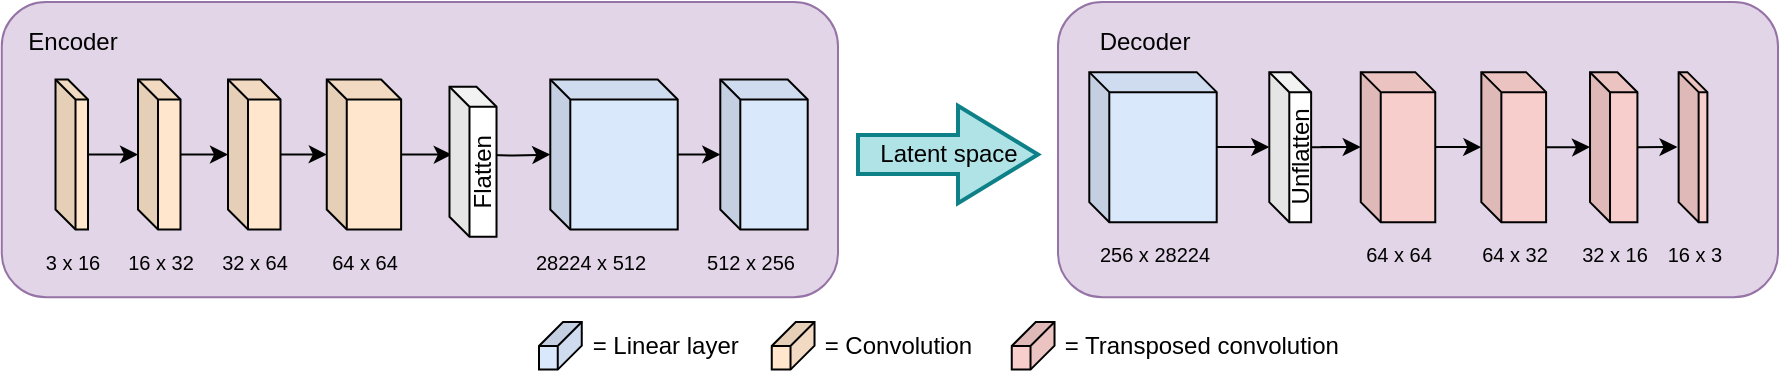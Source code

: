 <mxfile version="17.5.0" type="device"><diagram id="fiQVvGjsCs07r0N0OBBA" name="Page-1"><mxGraphModel dx="978" dy="535" grid="1" gridSize="10" guides="1" tooltips="1" connect="1" arrows="1" fold="1" page="1" pageScale="1" pageWidth="850" pageHeight="1100" math="0" shadow="0"><root><mxCell id="0"/><mxCell id="1" parent="0"/><mxCell id="wohUHAW126TQmDsQqFpQ-28" value="" style="rounded=1;whiteSpace=wrap;html=1;fontSize=10;fillColor=#e1d5e7;strokeColor=#9673a6;" vertex="1" parent="1"><mxGeometry x="51.88" y="120" width="418.12" height="147.58" as="geometry"/></mxCell><mxCell id="wohUHAW126TQmDsQqFpQ-12" value="" style="edgeStyle=orthogonalEdgeStyle;rounded=0;orthogonalLoop=1;jettySize=auto;html=1;" edge="1" parent="1" source="wohUHAW126TQmDsQqFpQ-2" target="wohUHAW126TQmDsQqFpQ-3"><mxGeometry relative="1" as="geometry"/></mxCell><mxCell id="wohUHAW126TQmDsQqFpQ-2" value="" style="shape=cube;whiteSpace=wrap;html=1;boundedLbl=1;backgroundOutline=1;darkOpacity=0.05;darkOpacity2=0.1;size=10;rotation=-90;direction=south;fillColor=#ffe6cc;strokeColor=default;" vertex="1" parent="1"><mxGeometry x="49.38" y="188.13" width="75" height="16.25" as="geometry"/></mxCell><mxCell id="wohUHAW126TQmDsQqFpQ-11" value="" style="edgeStyle=orthogonalEdgeStyle;rounded=0;orthogonalLoop=1;jettySize=auto;html=1;" edge="1" parent="1" source="wohUHAW126TQmDsQqFpQ-3" target="wohUHAW126TQmDsQqFpQ-10"><mxGeometry relative="1" as="geometry"/></mxCell><mxCell id="wohUHAW126TQmDsQqFpQ-3" value="" style="shape=cube;whiteSpace=wrap;html=1;boundedLbl=1;backgroundOutline=1;darkOpacity=0.05;darkOpacity2=0.1;size=10;rotation=-90;direction=south;fillColor=#ffe6cc;strokeColor=default;" vertex="1" parent="1"><mxGeometry x="93.13" y="185.63" width="75" height="21.25" as="geometry"/></mxCell><mxCell id="wohUHAW126TQmDsQqFpQ-8" value="3 x 16" style="text;html=1;align=center;verticalAlign=middle;resizable=0;points=[];autosize=1;strokeColor=none;fillColor=none;fontSize=10;" vertex="1" parent="1"><mxGeometry x="66.88" y="240" width="40" height="20" as="geometry"/></mxCell><mxCell id="wohUHAW126TQmDsQqFpQ-9" value="16 x 32" style="text;html=1;align=center;verticalAlign=middle;resizable=0;points=[];autosize=1;strokeColor=none;fillColor=none;fontSize=10;" vertex="1" parent="1"><mxGeometry x="105.63" y="240" width="50" height="20" as="geometry"/></mxCell><mxCell id="wohUHAW126TQmDsQqFpQ-15" value="" style="edgeStyle=orthogonalEdgeStyle;rounded=0;orthogonalLoop=1;jettySize=auto;html=1;fontSize=10;" edge="1" parent="1" source="wohUHAW126TQmDsQqFpQ-10" target="wohUHAW126TQmDsQqFpQ-14"><mxGeometry relative="1" as="geometry"/></mxCell><mxCell id="wohUHAW126TQmDsQqFpQ-10" value="" style="shape=cube;whiteSpace=wrap;html=1;boundedLbl=1;backgroundOutline=1;darkOpacity=0.05;darkOpacity2=0.1;size=10;rotation=-90;direction=south;fillColor=#ffe6cc;strokeColor=default;" vertex="1" parent="1"><mxGeometry x="140.63" y="183.13" width="75" height="26.25" as="geometry"/></mxCell><mxCell id="wohUHAW126TQmDsQqFpQ-13" value="32 x 64" style="text;html=1;align=center;verticalAlign=middle;resizable=0;points=[];autosize=1;strokeColor=none;fillColor=none;fontSize=10;" vertex="1" parent="1"><mxGeometry x="153.13" y="240" width="50" height="20" as="geometry"/></mxCell><mxCell id="wohUHAW126TQmDsQqFpQ-21" value="" style="edgeStyle=orthogonalEdgeStyle;rounded=0;orthogonalLoop=1;jettySize=auto;html=1;fontSize=10;" edge="1" parent="1" source="wohUHAW126TQmDsQqFpQ-14"><mxGeometry relative="1" as="geometry"><mxPoint x="276.88" y="196.25" as="targetPoint"/></mxGeometry></mxCell><mxCell id="wohUHAW126TQmDsQqFpQ-14" value="" style="shape=cube;whiteSpace=wrap;html=1;boundedLbl=1;backgroundOutline=1;darkOpacity=0.05;darkOpacity2=0.1;size=10;rotation=-90;direction=south;fillColor=#ffe6cc;strokeColor=default;gradientColor=none;" vertex="1" parent="1"><mxGeometry x="195.47" y="177.66" width="75" height="37.18" as="geometry"/></mxCell><mxCell id="wohUHAW126TQmDsQqFpQ-16" value="64 x 64" style="text;html=1;align=center;verticalAlign=middle;resizable=0;points=[];autosize=1;strokeColor=none;fillColor=none;fontSize=10;" vertex="1" parent="1"><mxGeometry x="207.97" y="240" width="50" height="20" as="geometry"/></mxCell><mxCell id="wohUHAW126TQmDsQqFpQ-23" value="" style="edgeStyle=orthogonalEdgeStyle;rounded=0;orthogonalLoop=1;jettySize=auto;html=1;fontSize=10;" edge="1" parent="1" target="wohUHAW126TQmDsQqFpQ-22"><mxGeometry relative="1" as="geometry"><mxPoint x="286.8" y="196.25" as="sourcePoint"/></mxGeometry></mxCell><mxCell id="wohUHAW126TQmDsQqFpQ-26" value="" style="edgeStyle=orthogonalEdgeStyle;rounded=0;orthogonalLoop=1;jettySize=auto;html=1;fontSize=10;" edge="1" parent="1" source="wohUHAW126TQmDsQqFpQ-22" target="wohUHAW126TQmDsQqFpQ-25"><mxGeometry relative="1" as="geometry"/></mxCell><mxCell id="wohUHAW126TQmDsQqFpQ-22" value="" style="shape=cube;whiteSpace=wrap;html=1;boundedLbl=1;backgroundOutline=1;darkOpacity=0.05;darkOpacity2=0.1;size=10;rotation=-90;direction=south;fillColor=#dae8fc;strokeColor=default;" vertex="1" parent="1"><mxGeometry x="320.5" y="164.4" width="75" height="63.71" as="geometry"/></mxCell><mxCell id="wohUHAW126TQmDsQqFpQ-24" value="28224 x 512" style="text;html=1;align=center;verticalAlign=middle;resizable=0;points=[];autosize=1;strokeColor=none;fillColor=none;fontSize=10;" vertex="1" parent="1"><mxGeometry x="311.23" y="240" width="70" height="20" as="geometry"/></mxCell><mxCell id="wohUHAW126TQmDsQqFpQ-25" value="" style="shape=cube;whiteSpace=wrap;html=1;boundedLbl=1;backgroundOutline=1;darkOpacity=0.05;darkOpacity2=0.1;size=10;rotation=-90;direction=south;fillColor=#dae8fc;strokeColor=default;" vertex="1" parent="1"><mxGeometry x="395.5" y="174.4" width="75" height="43.71" as="geometry"/></mxCell><mxCell id="wohUHAW126TQmDsQqFpQ-27" value="512 x 256" style="text;html=1;align=center;verticalAlign=middle;resizable=0;points=[];autosize=1;strokeColor=none;fillColor=none;fontSize=10;" vertex="1" parent="1"><mxGeometry x="395.5" y="240" width="60" height="20" as="geometry"/></mxCell><mxCell id="wohUHAW126TQmDsQqFpQ-31" value="Encoder" style="text;html=1;align=center;verticalAlign=middle;resizable=0;points=[];autosize=1;strokeColor=none;fillColor=none;fontSize=12;" vertex="1" parent="1"><mxGeometry x="56.88" y="130" width="60" height="20" as="geometry"/></mxCell><mxCell id="wohUHAW126TQmDsQqFpQ-53" value="" style="group;enumerate=0;glass=0;sketch=0;shadow=0;rounded=1;arcSize=0;" vertex="1" connectable="0" parent="1"><mxGeometry x="580" y="120" width="360" height="147.58" as="geometry"/></mxCell><mxCell id="wohUHAW126TQmDsQqFpQ-52" value="" style="rounded=1;whiteSpace=wrap;html=1;fontSize=10;fillColor=#e1d5e7;strokeColor=#9673a6;" vertex="1" parent="wohUHAW126TQmDsQqFpQ-53"><mxGeometry width="360" height="147.58" as="geometry"/></mxCell><mxCell id="wohUHAW126TQmDsQqFpQ-33" value="256 x 28224" style="text;html=1;align=center;verticalAlign=middle;resizable=0;points=[];autosize=1;strokeColor=none;fillColor=none;fontSize=10;" vertex="1" parent="wohUHAW126TQmDsQqFpQ-53"><mxGeometry x="12.5" y="116.32" width="70" height="20" as="geometry"/></mxCell><mxCell id="wohUHAW126TQmDsQqFpQ-34" value="" style="shape=cube;whiteSpace=wrap;html=1;boundedLbl=1;backgroundOutline=1;darkOpacity=0.05;darkOpacity2=0.1;size=10;rotation=-90;direction=south;fillColor=#dae8fc;strokeColor=default;" vertex="1" parent="wohUHAW126TQmDsQqFpQ-53"><mxGeometry x="10" y="40.72" width="75" height="63.71" as="geometry"/></mxCell><mxCell id="wohUHAW126TQmDsQqFpQ-35" value="Unflatten" style="shape=cube;whiteSpace=wrap;html=1;boundedLbl=1;backgroundOutline=1;darkOpacity=0.05;darkOpacity2=0.1;size=10;rotation=-90;direction=south;" vertex="1" parent="wohUHAW126TQmDsQqFpQ-53"><mxGeometry x="78.61" y="62.13" width="75" height="20.92" as="geometry"/></mxCell><mxCell id="wohUHAW126TQmDsQqFpQ-36" value="" style="edgeStyle=orthogonalEdgeStyle;rounded=0;orthogonalLoop=1;jettySize=auto;html=1;fontSize=12;" edge="1" parent="wohUHAW126TQmDsQqFpQ-53" source="wohUHAW126TQmDsQqFpQ-34" target="wohUHAW126TQmDsQqFpQ-35"><mxGeometry relative="1" as="geometry"/></mxCell><mxCell id="wohUHAW126TQmDsQqFpQ-38" value="" style="shape=cube;whiteSpace=wrap;html=1;boundedLbl=1;backgroundOutline=1;darkOpacity=0.05;darkOpacity2=0.1;size=10;rotation=-90;direction=south;fillColor=#f8cecc;strokeColor=default;" vertex="1" parent="wohUHAW126TQmDsQqFpQ-53"><mxGeometry x="132.5" y="53.94" width="75" height="37.26" as="geometry"/></mxCell><mxCell id="wohUHAW126TQmDsQqFpQ-39" value="" style="edgeStyle=orthogonalEdgeStyle;rounded=0;orthogonalLoop=1;jettySize=auto;html=1;fontSize=12;" edge="1" parent="wohUHAW126TQmDsQqFpQ-53" source="wohUHAW126TQmDsQqFpQ-35" target="wohUHAW126TQmDsQqFpQ-38"><mxGeometry relative="1" as="geometry"/></mxCell><mxCell id="wohUHAW126TQmDsQqFpQ-41" value="64 x 64" style="text;html=1;align=center;verticalAlign=middle;resizable=0;points=[];autosize=1;strokeColor=none;fillColor=none;fontSize=10;" vertex="1" parent="wohUHAW126TQmDsQqFpQ-53"><mxGeometry x="145" y="116.32" width="50" height="20" as="geometry"/></mxCell><mxCell id="wohUHAW126TQmDsQqFpQ-43" value="" style="shape=cube;whiteSpace=wrap;html=1;boundedLbl=1;backgroundOutline=1;darkOpacity=0.05;darkOpacity2=0.1;size=10;rotation=-90;direction=south;fillColor=#f8cecc;strokeColor=default;" vertex="1" parent="wohUHAW126TQmDsQqFpQ-53"><mxGeometry x="190.36" y="56.38" width="75" height="32.38" as="geometry"/></mxCell><mxCell id="wohUHAW126TQmDsQqFpQ-44" value="" style="edgeStyle=orthogonalEdgeStyle;rounded=0;orthogonalLoop=1;jettySize=auto;html=1;fontSize=12;" edge="1" parent="wohUHAW126TQmDsQqFpQ-53" source="wohUHAW126TQmDsQqFpQ-38" target="wohUHAW126TQmDsQqFpQ-43"><mxGeometry relative="1" as="geometry"/></mxCell><mxCell id="wohUHAW126TQmDsQqFpQ-45" value="64 x 32" style="text;html=1;align=center;verticalAlign=middle;resizable=0;points=[];autosize=1;strokeColor=none;fillColor=none;fontSize=10;" vertex="1" parent="wohUHAW126TQmDsQqFpQ-53"><mxGeometry x="202.86" y="116.32" width="50" height="20" as="geometry"/></mxCell><mxCell id="wohUHAW126TQmDsQqFpQ-46" value="" style="shape=cube;whiteSpace=wrap;html=1;boundedLbl=1;backgroundOutline=1;darkOpacity=0.05;darkOpacity2=0.1;size=10;rotation=-90;direction=south;fillColor=#f8cecc;strokeColor=default;" vertex="1" parent="wohUHAW126TQmDsQqFpQ-53"><mxGeometry x="240.36" y="60.74" width="75" height="23.7" as="geometry"/></mxCell><mxCell id="wohUHAW126TQmDsQqFpQ-47" value="" style="edgeStyle=orthogonalEdgeStyle;rounded=0;orthogonalLoop=1;jettySize=auto;html=1;fontSize=12;" edge="1" parent="wohUHAW126TQmDsQqFpQ-53" source="wohUHAW126TQmDsQqFpQ-43" target="wohUHAW126TQmDsQqFpQ-46"><mxGeometry relative="1" as="geometry"/></mxCell><mxCell id="wohUHAW126TQmDsQqFpQ-48" value="32 x 16" style="text;html=1;align=center;verticalAlign=middle;resizable=0;points=[];autosize=1;strokeColor=none;fillColor=none;fontSize=10;" vertex="1" parent="wohUHAW126TQmDsQqFpQ-53"><mxGeometry x="252.86" y="116.32" width="50" height="20" as="geometry"/></mxCell><mxCell id="wohUHAW126TQmDsQqFpQ-49" value="" style="shape=cube;whiteSpace=wrap;html=1;boundedLbl=1;backgroundOutline=1;darkOpacity=0.05;darkOpacity2=0.1;size=10;rotation=-90;direction=south;fillColor=#f8cecc;strokeColor=default;" vertex="1" parent="wohUHAW126TQmDsQqFpQ-53"><mxGeometry x="280.0" y="65.39" width="75" height="14.37" as="geometry"/></mxCell><mxCell id="wohUHAW126TQmDsQqFpQ-50" value="" style="edgeStyle=orthogonalEdgeStyle;rounded=0;orthogonalLoop=1;jettySize=auto;html=1;fontSize=12;" edge="1" parent="wohUHAW126TQmDsQqFpQ-53" source="wohUHAW126TQmDsQqFpQ-46" target="wohUHAW126TQmDsQqFpQ-49"><mxGeometry relative="1" as="geometry"/></mxCell><mxCell id="wohUHAW126TQmDsQqFpQ-51" value="16 x 3" style="text;html=1;align=center;verticalAlign=middle;resizable=0;points=[];autosize=1;strokeColor=none;fillColor=none;fontSize=10;" vertex="1" parent="wohUHAW126TQmDsQqFpQ-53"><mxGeometry x="297.5" y="116.32" width="40" height="20" as="geometry"/></mxCell><mxCell id="wohUHAW126TQmDsQqFpQ-57" value="Decoder" style="text;html=1;align=center;verticalAlign=middle;resizable=0;points=[];autosize=1;strokeColor=none;fillColor=none;fontSize=12;" vertex="1" parent="wohUHAW126TQmDsQqFpQ-53"><mxGeometry x="12.5" y="10" width="60" height="20" as="geometry"/></mxCell><mxCell id="wohUHAW126TQmDsQqFpQ-56" value="Latent space" style="verticalLabelPosition=middle;verticalAlign=middle;html=1;strokeWidth=2;shape=mxgraph.arrows2.arrow;dy=0.6;dx=40;notch=0;fontSize=12;labelPosition=center;align=center;fillColor=#b0e3e6;strokeColor=#0e8088;" vertex="1" parent="1"><mxGeometry x="480" y="171.87" width="90" height="48.75" as="geometry"/></mxCell><mxCell id="wohUHAW126TQmDsQqFpQ-64" value="Flatten" style="shape=cube;whiteSpace=wrap;html=1;boundedLbl=1;backgroundOutline=1;darkOpacity=0.05;darkOpacity2=0.1;size=10;rotation=-90;direction=south;labelPosition=center;verticalLabelPosition=middle;align=center;verticalAlign=middle;" vertex="1" parent="1"><mxGeometry x="250" y="188.13" width="75" height="23.51" as="geometry"/></mxCell><mxCell id="wohUHAW126TQmDsQqFpQ-66" value="&amp;nbsp;= Convolution&amp;nbsp;" style="shape=cube;boundedLbl=1;backgroundOutline=1;darkOpacity=0.05;darkOpacity2=0.1;size=12;rotation=0;direction=south;fillColor=#ffe6cc;strokeColor=default;labelPosition=right;verticalLabelPosition=middle;align=left;verticalAlign=middle;textDirection=ltr;html=1;labelBorderColor=none;labelBackgroundColor=none;fontColor=default;" vertex="1" parent="1"><mxGeometry x="436.88" y="280" width="21.38" height="23.81" as="geometry"/></mxCell><mxCell id="wohUHAW126TQmDsQqFpQ-76" value="&amp;nbsp;= Transposed convolution&amp;nbsp;" style="shape=cube;boundedLbl=1;backgroundOutline=1;darkOpacity=0.05;darkOpacity2=0.1;size=12;rotation=0;direction=south;fillColor=#f8cecc;strokeColor=default;labelPosition=right;verticalLabelPosition=middle;align=left;verticalAlign=middle;textDirection=ltr;html=1;labelBorderColor=none;labelBackgroundColor=none;" vertex="1" parent="1"><mxGeometry x="556.88" y="280" width="21.38" height="23.81" as="geometry"/></mxCell><mxCell id="wohUHAW126TQmDsQqFpQ-77" value="&amp;nbsp;= Linear layer&amp;nbsp;" style="shape=cube;boundedLbl=1;backgroundOutline=1;darkOpacity=0.05;darkOpacity2=0.1;size=12;rotation=0;direction=south;fillColor=#dae8fc;strokeColor=default;labelPosition=right;verticalLabelPosition=middle;align=left;verticalAlign=middle;textDirection=ltr;html=1;labelBorderColor=none;labelBackgroundColor=none;" vertex="1" parent="1"><mxGeometry x="320.5" y="280" width="21.38" height="23.81" as="geometry"/></mxCell></root></mxGraphModel></diagram></mxfile>